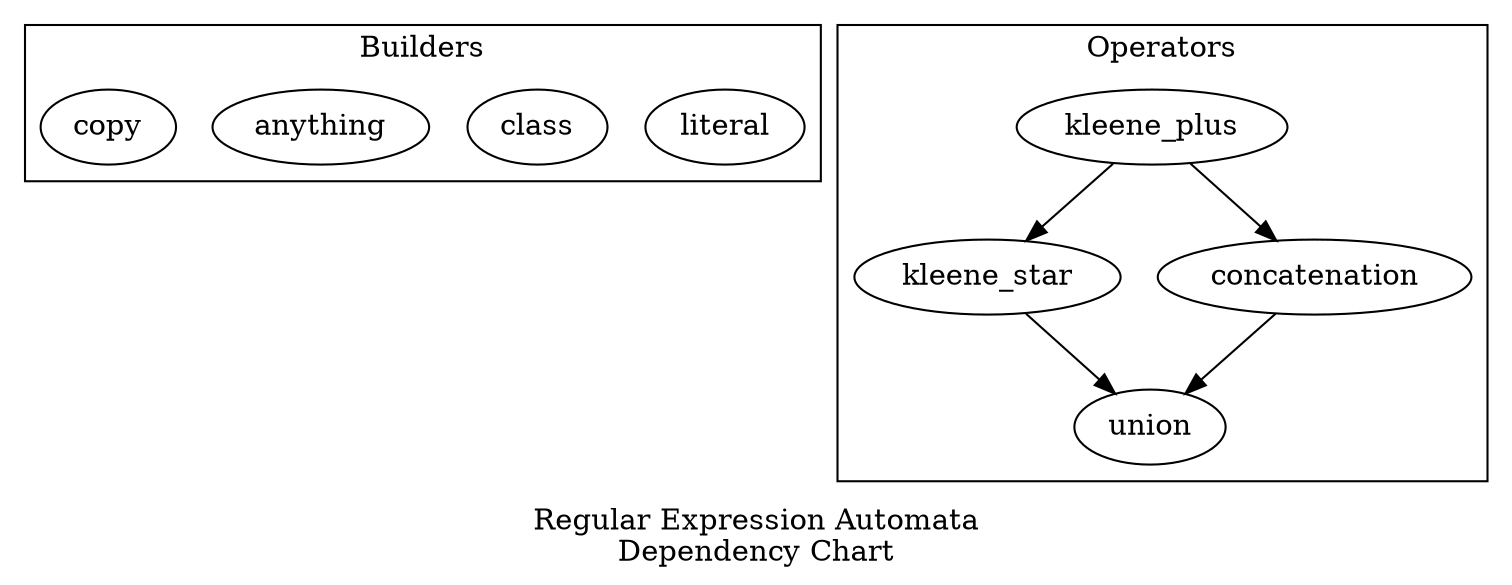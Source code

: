 digraph
{
    label="Regular Expression Automata\nDependency Chart";

    subgraph cluster_lexeme
    {
        label="Builders";
        literal,class,anything,copy;
    }

    subgraph cluster_automata
    {
        label="Operators";
        kleene_star,union,concatenation,kleene_plus;
        concatenation,kleene_star->union;
        kleene_plus->concatenation,kleene_star;
    }
}
